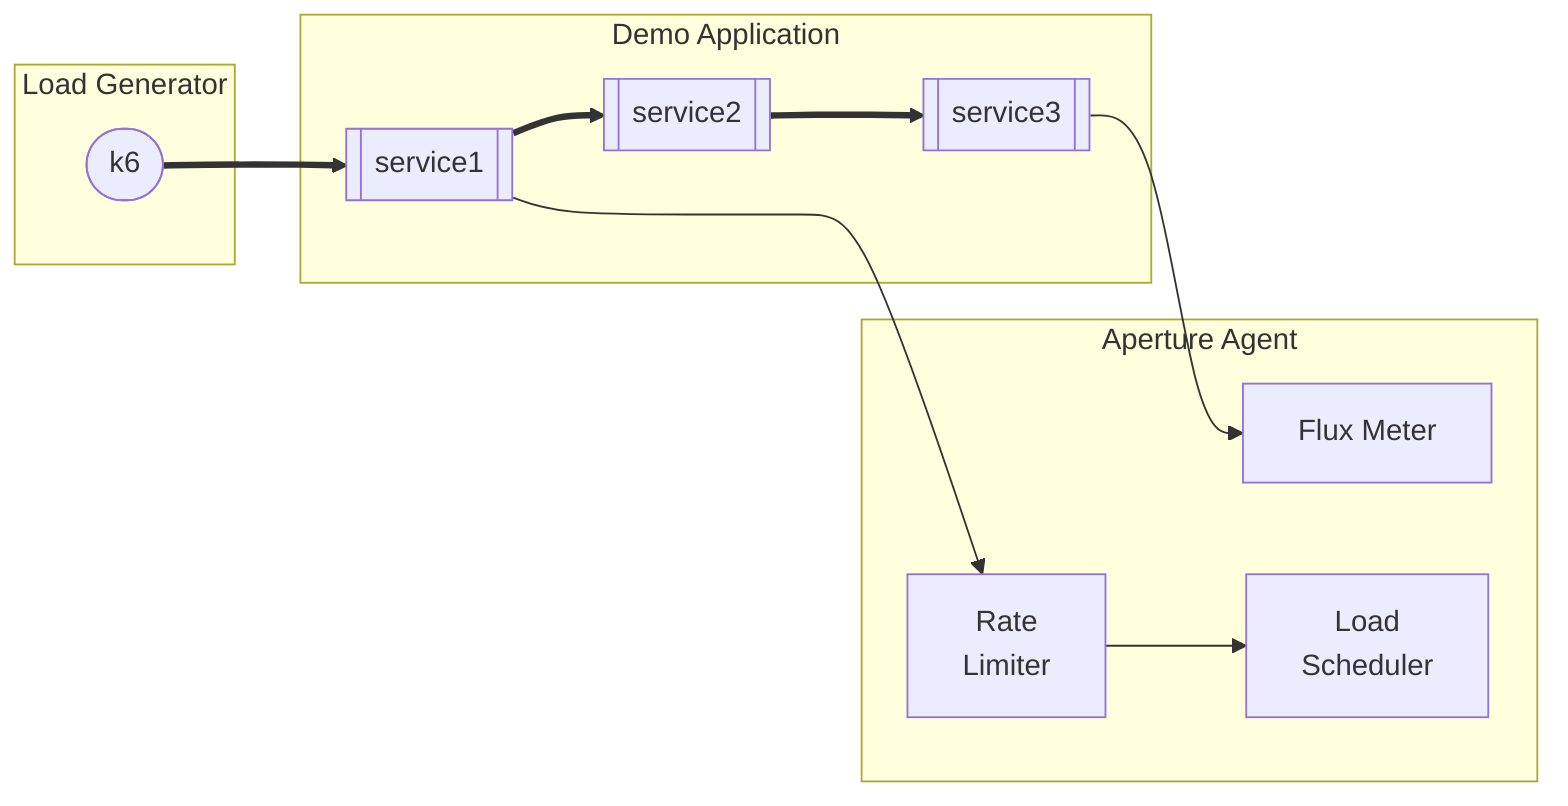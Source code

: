 flowchart LR
  subgraph loadgen [Load Generator]
    direction LR
    k6([k6])
  end
  subgraph demoapp [Demo Application]
    direction LR
    s1[[service1]]
    s2[[service2]]
    s3[[service3]]
    s1 ==> s2 ==> s3
  end
  subgraph agent [Aperture Agent]
    direction TB
    f1[Flux Meter]
    r1[Rate</br>Limiter]
    c1[Load</br>Scheduler]
  end
  k6 ==> s1
  s3 --> f1
  s1 --> r1 --> c1